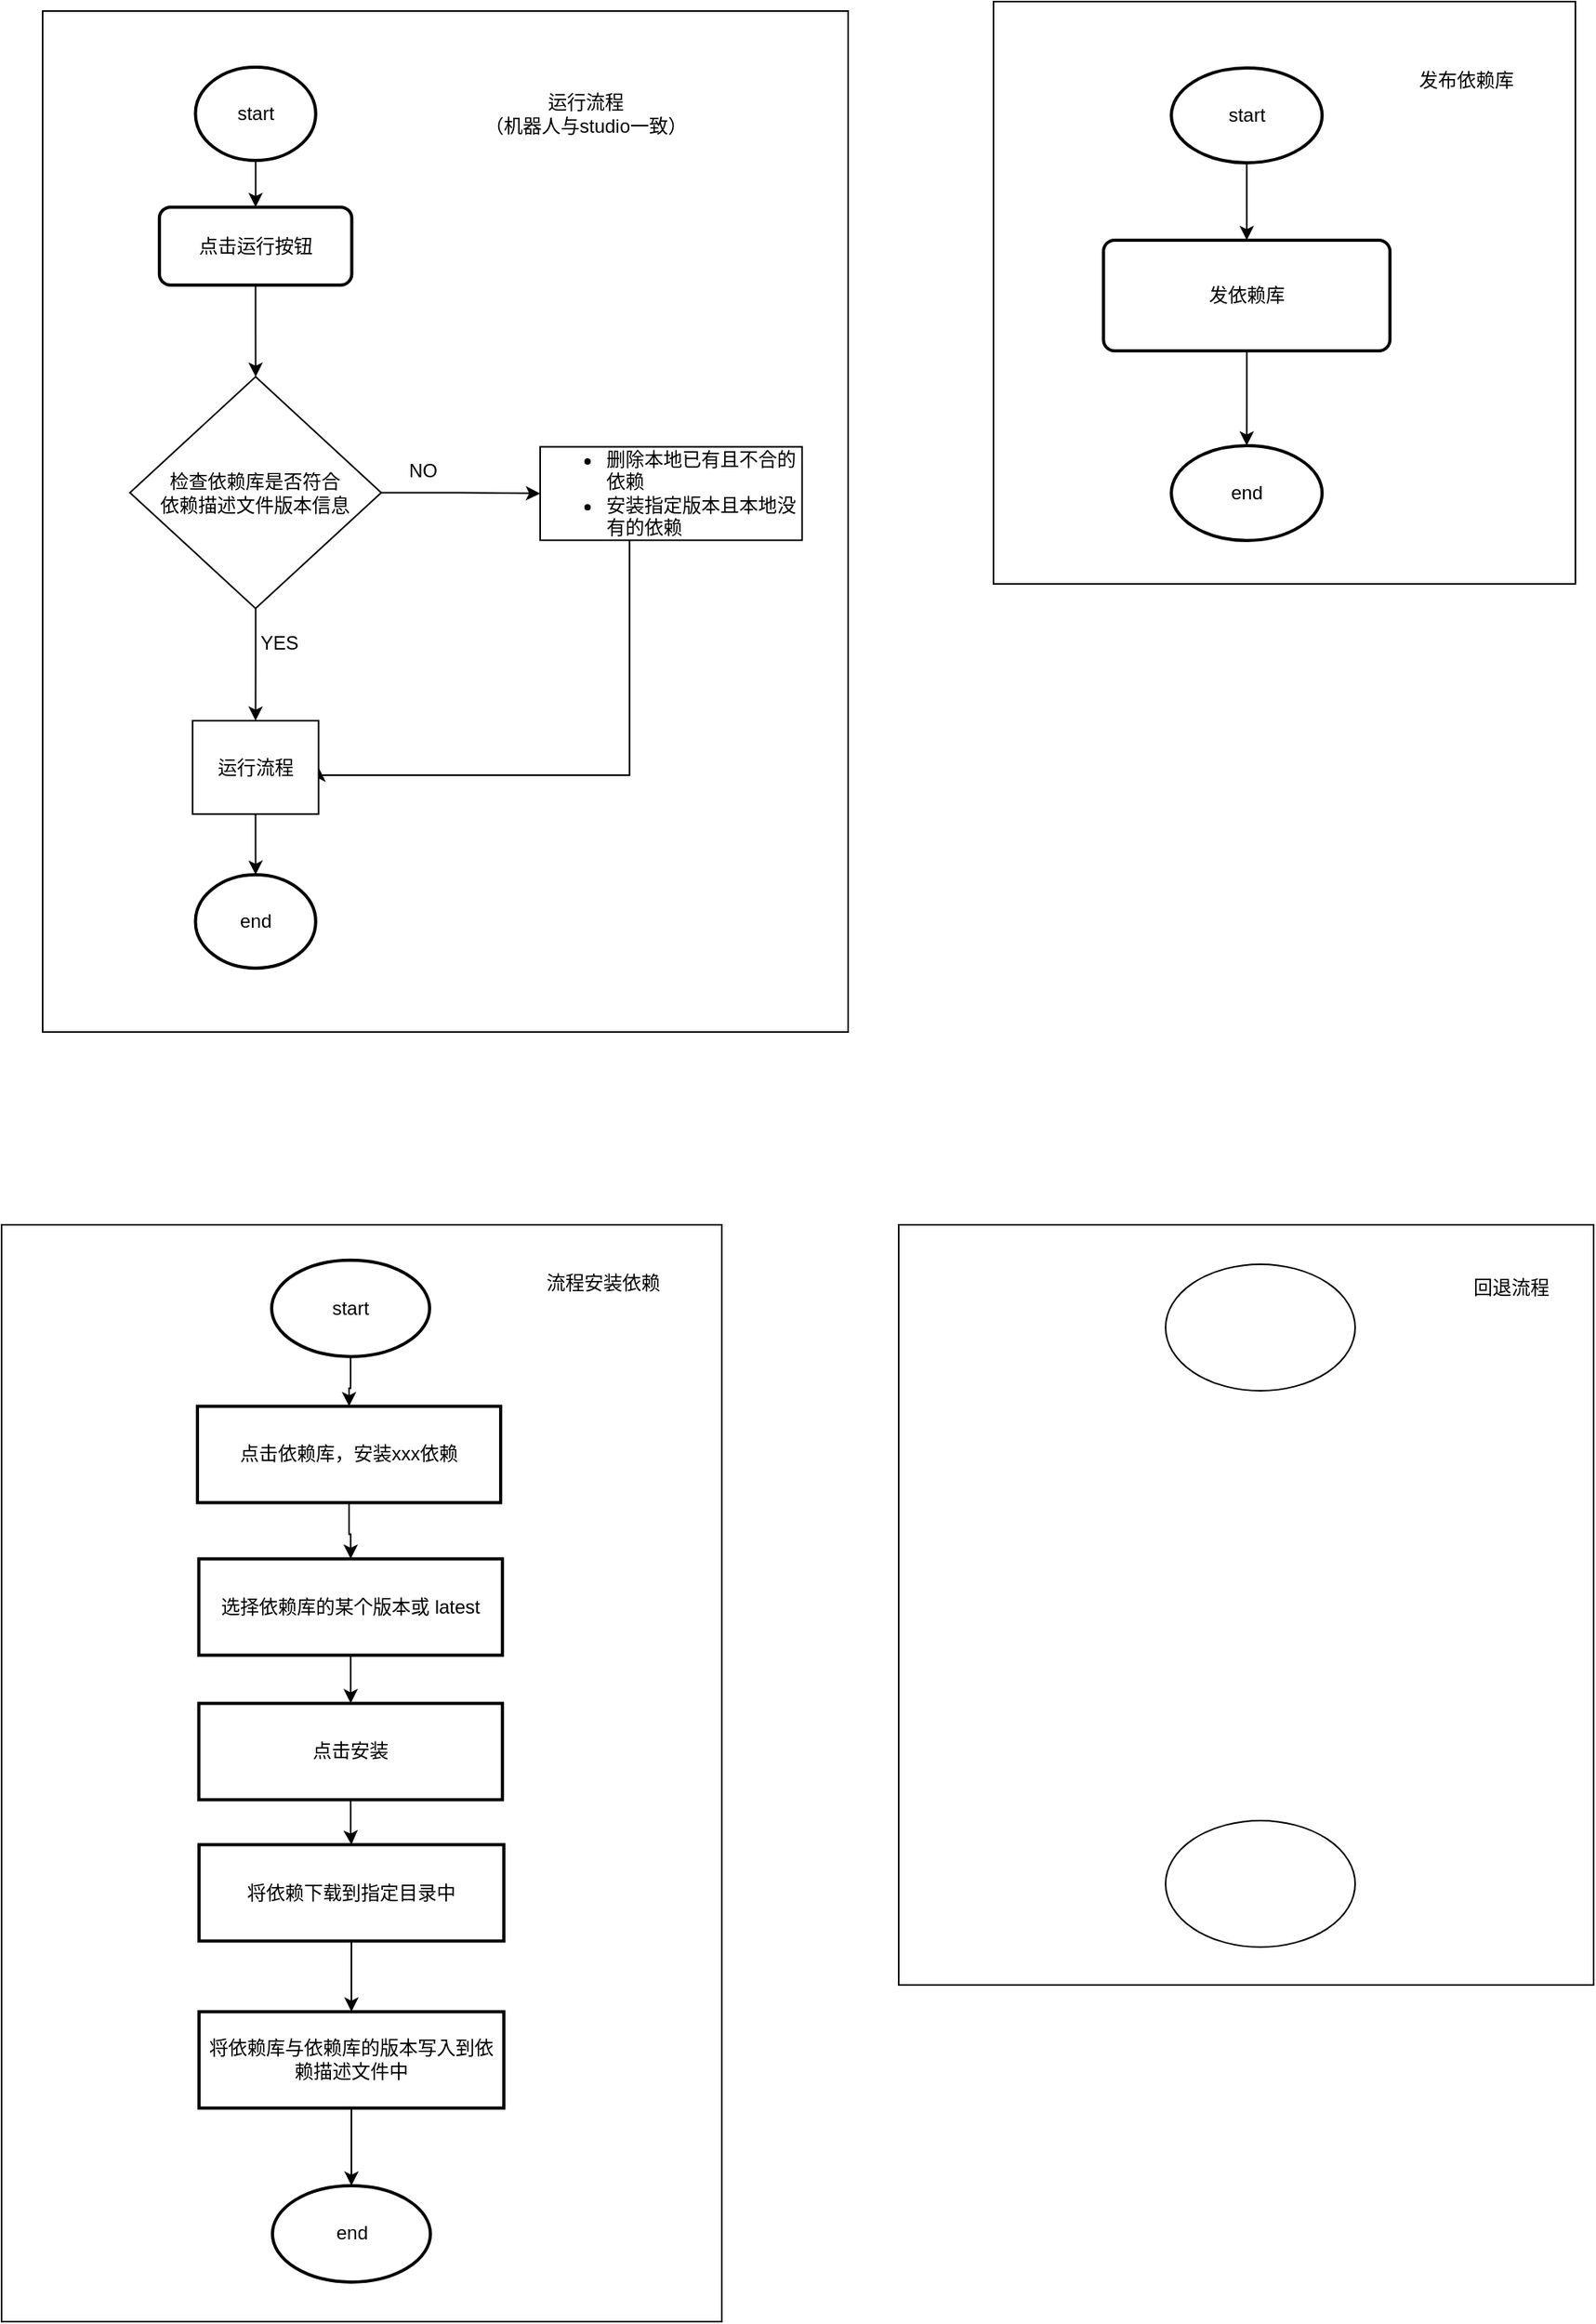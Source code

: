 <mxfile version="20.8.20" type="github">
  <diagram name="第 1 页" id="jzlJeiso7Pvc1WCV_yvY">
    <mxGraphModel dx="1593" dy="2483" grid="0" gridSize="10" guides="1" tooltips="1" connect="1" arrows="1" fold="1" page="1" pageScale="1" pageWidth="1169" pageHeight="827" math="0" shadow="0">
      <root>
        <mxCell id="0" />
        <mxCell id="1" parent="0" />
        <mxCell id="1U5JIpxvgaTDl-cOjemG-27" value="" style="group;strokeColor=default;" vertex="1" connectable="0" parent="1">
          <mxGeometry x="113" y="-1532" width="510" height="646" as="geometry" />
        </mxCell>
        <mxCell id="1U5JIpxvgaTDl-cOjemG-36" value="" style="edgeStyle=orthogonalEdgeStyle;rounded=0;orthogonalLoop=1;jettySize=auto;html=1;" edge="1" parent="1U5JIpxvgaTDl-cOjemG-27" source="1U5JIpxvgaTDl-cOjemG-4" target="1U5JIpxvgaTDl-cOjemG-5">
          <mxGeometry relative="1" as="geometry" />
        </mxCell>
        <mxCell id="1U5JIpxvgaTDl-cOjemG-4" value="start" style="strokeWidth=2;html=1;shape=mxgraph.flowchart.start_1;whiteSpace=wrap;" vertex="1" parent="1U5JIpxvgaTDl-cOjemG-27">
          <mxGeometry x="96.758" y="35.451" width="76.127" height="59.085" as="geometry" />
        </mxCell>
        <mxCell id="1U5JIpxvgaTDl-cOjemG-35" value="" style="edgeStyle=orthogonalEdgeStyle;rounded=0;orthogonalLoop=1;jettySize=auto;html=1;" edge="1" parent="1U5JIpxvgaTDl-cOjemG-27" source="1U5JIpxvgaTDl-cOjemG-5" target="1U5JIpxvgaTDl-cOjemG-10">
          <mxGeometry relative="1" as="geometry" />
        </mxCell>
        <mxCell id="1U5JIpxvgaTDl-cOjemG-5" value="点击运行按钮" style="rounded=1;whiteSpace=wrap;html=1;absoluteArcSize=1;arcSize=14;strokeWidth=2;" vertex="1" parent="1U5JIpxvgaTDl-cOjemG-27">
          <mxGeometry x="73.92" y="124.079" width="121.803" height="49.238" as="geometry" />
        </mxCell>
        <mxCell id="1U5JIpxvgaTDl-cOjemG-6" value="end" style="strokeWidth=2;html=1;shape=mxgraph.flowchart.start_1;whiteSpace=wrap;" vertex="1" parent="1U5JIpxvgaTDl-cOjemG-27">
          <mxGeometry x="96.758" y="546.54" width="76.127" height="59.085" as="geometry" />
        </mxCell>
        <mxCell id="1U5JIpxvgaTDl-cOjemG-10" value="检查依赖库是否符合&lt;br&gt;依赖描述文件版本信息" style="rhombus;whiteSpace=wrap;html=1;" vertex="1" parent="1U5JIpxvgaTDl-cOjemG-27">
          <mxGeometry x="55.27" y="231.42" width="159.1" height="146.58" as="geometry" />
        </mxCell>
        <mxCell id="1U5JIpxvgaTDl-cOjemG-26" value="运行流程&lt;br&gt;（机器人与studio一致）" style="text;html=1;strokeColor=none;fillColor=none;align=center;verticalAlign=middle;whiteSpace=wrap;rounded=0;" vertex="1" parent="1U5JIpxvgaTDl-cOjemG-27">
          <mxGeometry x="255" y="50.22" width="178" height="29.54" as="geometry" />
        </mxCell>
        <mxCell id="1U5JIpxvgaTDl-cOjemG-33" style="edgeStyle=orthogonalEdgeStyle;rounded=0;orthogonalLoop=1;jettySize=auto;html=1;entryX=1;entryY=0.5;entryDx=0;entryDy=0;" edge="1" parent="1U5JIpxvgaTDl-cOjemG-27" source="1U5JIpxvgaTDl-cOjemG-28" target="1U5JIpxvgaTDl-cOjemG-31">
          <mxGeometry relative="1" as="geometry">
            <Array as="points">
              <mxPoint x="371.621" y="483.515" />
              <mxPoint x="174.932" y="483.515" />
            </Array>
          </mxGeometry>
        </mxCell>
        <mxCell id="1U5JIpxvgaTDl-cOjemG-28" value="&lt;ul&gt;&lt;li&gt;&lt;span style=&quot;background-color: initial;&quot;&gt;删除本地已有且不合的依赖&lt;/span&gt;&lt;/li&gt;&lt;li&gt;安装指定版本且本地没有的依赖&lt;/li&gt;&lt;/ul&gt;" style="whiteSpace=wrap;html=1;align=left;" vertex="1" parent="1U5JIpxvgaTDl-cOjemG-27">
          <mxGeometry x="315.0" y="275.734" width="165.836" height="59.085" as="geometry" />
        </mxCell>
        <mxCell id="1U5JIpxvgaTDl-cOjemG-29" value="" style="edgeStyle=orthogonalEdgeStyle;rounded=0;orthogonalLoop=1;jettySize=auto;html=1;" edge="1" parent="1U5JIpxvgaTDl-cOjemG-27" source="1U5JIpxvgaTDl-cOjemG-10" target="1U5JIpxvgaTDl-cOjemG-28">
          <mxGeometry relative="1" as="geometry" />
        </mxCell>
        <mxCell id="1U5JIpxvgaTDl-cOjemG-30" value="NO" style="text;html=1;strokeColor=none;fillColor=none;align=center;verticalAlign=middle;whiteSpace=wrap;rounded=0;" vertex="1" parent="1U5JIpxvgaTDl-cOjemG-27">
          <mxGeometry x="217.995" y="275.733" width="45.676" height="29.543" as="geometry" />
        </mxCell>
        <mxCell id="1U5JIpxvgaTDl-cOjemG-34" value="" style="edgeStyle=orthogonalEdgeStyle;rounded=0;orthogonalLoop=1;jettySize=auto;html=1;" edge="1" parent="1U5JIpxvgaTDl-cOjemG-27" source="1U5JIpxvgaTDl-cOjemG-31" target="1U5JIpxvgaTDl-cOjemG-6">
          <mxGeometry relative="1" as="geometry" />
        </mxCell>
        <mxCell id="1U5JIpxvgaTDl-cOjemG-31" value="运行流程" style="whiteSpace=wrap;html=1;" vertex="1" parent="1U5JIpxvgaTDl-cOjemG-27">
          <mxGeometry x="94.924" y="449.049" width="79.791" height="59.085" as="geometry" />
        </mxCell>
        <mxCell id="1U5JIpxvgaTDl-cOjemG-32" value="" style="edgeStyle=orthogonalEdgeStyle;rounded=0;orthogonalLoop=1;jettySize=auto;html=1;" edge="1" parent="1U5JIpxvgaTDl-cOjemG-27" source="1U5JIpxvgaTDl-cOjemG-10" target="1U5JIpxvgaTDl-cOjemG-31">
          <mxGeometry relative="1" as="geometry" />
        </mxCell>
        <mxCell id="1U5JIpxvgaTDl-cOjemG-57" value="YES" style="text;html=1;strokeColor=none;fillColor=none;align=center;verticalAlign=middle;whiteSpace=wrap;rounded=0;" vertex="1" parent="1U5JIpxvgaTDl-cOjemG-27">
          <mxGeometry x="127.205" y="385.003" width="45.676" height="29.543" as="geometry" />
        </mxCell>
        <mxCell id="1U5JIpxvgaTDl-cOjemG-40" value="" style="group" vertex="1" connectable="0" parent="1">
          <mxGeometry x="715" y="-1538" width="368.455" height="368.455" as="geometry" />
        </mxCell>
        <mxCell id="1U5JIpxvgaTDl-cOjemG-17" value="" style="whiteSpace=wrap;html=1;aspect=fixed;strokeColor=default;container=0;" vertex="1" parent="1U5JIpxvgaTDl-cOjemG-40">
          <mxGeometry width="368.455" height="368.455" as="geometry" />
        </mxCell>
        <mxCell id="1U5JIpxvgaTDl-cOjemG-1" value="start" style="strokeWidth=2;html=1;shape=mxgraph.flowchart.start_1;whiteSpace=wrap;movable=1;resizable=1;rotatable=1;deletable=1;editable=1;locked=0;connectable=1;container=0;" vertex="1" parent="1U5JIpxvgaTDl-cOjemG-40">
          <mxGeometry x="112.636" y="42" width="95.455" height="60" as="geometry" />
        </mxCell>
        <mxCell id="1U5JIpxvgaTDl-cOjemG-2" value="发依赖库" style="rounded=1;whiteSpace=wrap;html=1;absoluteArcSize=1;arcSize=14;strokeWidth=2;movable=1;resizable=1;rotatable=1;deletable=1;editable=1;locked=0;connectable=1;container=0;" vertex="1" parent="1U5JIpxvgaTDl-cOjemG-40">
          <mxGeometry x="69.682" y="151" width="181.364" height="70" as="geometry" />
        </mxCell>
        <mxCell id="1U5JIpxvgaTDl-cOjemG-38" value="" style="edgeStyle=orthogonalEdgeStyle;rounded=0;orthogonalLoop=1;jettySize=auto;html=1;" edge="1" parent="1U5JIpxvgaTDl-cOjemG-40" source="1U5JIpxvgaTDl-cOjemG-1" target="1U5JIpxvgaTDl-cOjemG-2">
          <mxGeometry relative="1" as="geometry" />
        </mxCell>
        <mxCell id="1U5JIpxvgaTDl-cOjemG-3" value="end" style="strokeWidth=2;html=1;shape=mxgraph.flowchart.start_1;whiteSpace=wrap;movable=1;resizable=1;rotatable=1;deletable=1;editable=1;locked=0;connectable=1;container=0;" vertex="1" parent="1U5JIpxvgaTDl-cOjemG-40">
          <mxGeometry x="112.636" y="281" width="95.455" height="60" as="geometry" />
        </mxCell>
        <mxCell id="1U5JIpxvgaTDl-cOjemG-39" value="" style="edgeStyle=orthogonalEdgeStyle;rounded=0;orthogonalLoop=1;jettySize=auto;html=1;" edge="1" parent="1U5JIpxvgaTDl-cOjemG-40" source="1U5JIpxvgaTDl-cOjemG-2" target="1U5JIpxvgaTDl-cOjemG-3">
          <mxGeometry relative="1" as="geometry" />
        </mxCell>
        <mxCell id="1U5JIpxvgaTDl-cOjemG-14" value="发布依赖库" style="text;html=1;strokeColor=none;fillColor=none;align=center;verticalAlign=middle;whiteSpace=wrap;rounded=0;container=0;" vertex="1" parent="1U5JIpxvgaTDl-cOjemG-40">
          <mxGeometry x="251.045" y="36" width="96.762" height="28.68" as="geometry" />
        </mxCell>
        <mxCell id="1U5JIpxvgaTDl-cOjemG-79" value="" style="group;strokeColor=default;" vertex="1" connectable="0" parent="1">
          <mxGeometry x="87" y="-764" width="456" height="694" as="geometry" />
        </mxCell>
        <mxCell id="1U5JIpxvgaTDl-cOjemG-58" value="start" style="strokeWidth=2;html=1;shape=mxgraph.flowchart.start_1;whiteSpace=wrap;strokeColor=default;" vertex="1" parent="1U5JIpxvgaTDl-cOjemG-79">
          <mxGeometry x="171" y="22.354" width="100" height="60.966" as="geometry" />
        </mxCell>
        <mxCell id="1U5JIpxvgaTDl-cOjemG-59" value="end" style="strokeWidth=2;html=1;shape=mxgraph.flowchart.start_1;whiteSpace=wrap;strokeColor=default;" vertex="1" parent="1U5JIpxvgaTDl-cOjemG-79">
          <mxGeometry x="171.5" y="608.004" width="100" height="60.966" as="geometry" />
        </mxCell>
        <mxCell id="1U5JIpxvgaTDl-cOjemG-61" value="点击依赖库，安装xxx依赖" style="whiteSpace=wrap;html=1;strokeWidth=2;" vertex="1" parent="1U5JIpxvgaTDl-cOjemG-79">
          <mxGeometry x="124" y="114.82" width="192" height="60.966" as="geometry" />
        </mxCell>
        <mxCell id="1U5JIpxvgaTDl-cOjemG-62" value="" style="edgeStyle=orthogonalEdgeStyle;rounded=0;orthogonalLoop=1;jettySize=auto;html=1;" edge="1" parent="1U5JIpxvgaTDl-cOjemG-79" source="1U5JIpxvgaTDl-cOjemG-58" target="1U5JIpxvgaTDl-cOjemG-61">
          <mxGeometry relative="1" as="geometry" />
        </mxCell>
        <mxCell id="1U5JIpxvgaTDl-cOjemG-63" value="选择依赖库的某个版本或 latest" style="whiteSpace=wrap;html=1;strokeWidth=2;" vertex="1" parent="1U5JIpxvgaTDl-cOjemG-79">
          <mxGeometry x="124.87" y="211.35" width="192.25" height="60.966" as="geometry" />
        </mxCell>
        <mxCell id="1U5JIpxvgaTDl-cOjemG-64" value="" style="edgeStyle=orthogonalEdgeStyle;rounded=0;orthogonalLoop=1;jettySize=auto;html=1;" edge="1" parent="1U5JIpxvgaTDl-cOjemG-79" source="1U5JIpxvgaTDl-cOjemG-61" target="1U5JIpxvgaTDl-cOjemG-63">
          <mxGeometry relative="1" as="geometry" />
        </mxCell>
        <mxCell id="1U5JIpxvgaTDl-cOjemG-65" value="点击安装" style="whiteSpace=wrap;html=1;strokeWidth=2;" vertex="1" parent="1U5JIpxvgaTDl-cOjemG-79">
          <mxGeometry x="124.87" y="302.799" width="192.25" height="60.966" as="geometry" />
        </mxCell>
        <mxCell id="1U5JIpxvgaTDl-cOjemG-66" value="" style="edgeStyle=orthogonalEdgeStyle;rounded=0;orthogonalLoop=1;jettySize=auto;html=1;" edge="1" parent="1U5JIpxvgaTDl-cOjemG-79" source="1U5JIpxvgaTDl-cOjemG-63" target="1U5JIpxvgaTDl-cOjemG-65">
          <mxGeometry relative="1" as="geometry" />
        </mxCell>
        <mxCell id="1U5JIpxvgaTDl-cOjemG-67" value="将依赖下载到指定目录中" style="whiteSpace=wrap;html=1;strokeWidth=2;strokeColor=default;" vertex="1" parent="1U5JIpxvgaTDl-cOjemG-79">
          <mxGeometry x="125" y="392.217" width="193" height="60.966" as="geometry" />
        </mxCell>
        <mxCell id="1U5JIpxvgaTDl-cOjemG-68" value="" style="edgeStyle=orthogonalEdgeStyle;rounded=0;orthogonalLoop=1;jettySize=auto;html=1;" edge="1" parent="1U5JIpxvgaTDl-cOjemG-79" source="1U5JIpxvgaTDl-cOjemG-65" target="1U5JIpxvgaTDl-cOjemG-67">
          <mxGeometry relative="1" as="geometry" />
        </mxCell>
        <mxCell id="1U5JIpxvgaTDl-cOjemG-74" value="" style="edgeStyle=orthogonalEdgeStyle;rounded=0;orthogonalLoop=1;jettySize=auto;html=1;" edge="1" parent="1U5JIpxvgaTDl-cOjemG-79" source="1U5JIpxvgaTDl-cOjemG-72" target="1U5JIpxvgaTDl-cOjemG-59">
          <mxGeometry relative="1" as="geometry" />
        </mxCell>
        <mxCell id="1U5JIpxvgaTDl-cOjemG-72" value="将依赖库与依赖库的版本写入到依赖描述文件中" style="whiteSpace=wrap;html=1;strokeWidth=2;strokeColor=default;" vertex="1" parent="1U5JIpxvgaTDl-cOjemG-79">
          <mxGeometry x="125" y="497.892" width="193" height="60.966" as="geometry" />
        </mxCell>
        <mxCell id="1U5JIpxvgaTDl-cOjemG-73" value="" style="edgeStyle=orthogonalEdgeStyle;rounded=0;orthogonalLoop=1;jettySize=auto;html=1;" edge="1" parent="1U5JIpxvgaTDl-cOjemG-79" source="1U5JIpxvgaTDl-cOjemG-67" target="1U5JIpxvgaTDl-cOjemG-72">
          <mxGeometry relative="1" as="geometry" />
        </mxCell>
        <mxCell id="1U5JIpxvgaTDl-cOjemG-80" value="流程安装依赖" style="text;html=1;strokeColor=none;fillColor=none;align=center;verticalAlign=middle;whiteSpace=wrap;rounded=0;" vertex="1" parent="1U5JIpxvgaTDl-cOjemG-79">
          <mxGeometry x="323" y="22.35" width="116" height="30" as="geometry" />
        </mxCell>
        <mxCell id="1U5JIpxvgaTDl-cOjemG-87" value="" style="group;strokeColor=default;" vertex="1" connectable="0" parent="1">
          <mxGeometry x="655" y="-764" width="440" height="481" as="geometry" />
        </mxCell>
        <mxCell id="1U5JIpxvgaTDl-cOjemG-84" value="" style="ellipse;whiteSpace=wrap;html=1;strokeColor=default;" vertex="1" parent="1U5JIpxvgaTDl-cOjemG-87">
          <mxGeometry x="169" y="25" width="120" height="80" as="geometry" />
        </mxCell>
        <mxCell id="1U5JIpxvgaTDl-cOjemG-85" value="" style="ellipse;whiteSpace=wrap;html=1;strokeColor=default;" vertex="1" parent="1U5JIpxvgaTDl-cOjemG-87">
          <mxGeometry x="169" y="377" width="120" height="80" as="geometry" />
        </mxCell>
        <mxCell id="1U5JIpxvgaTDl-cOjemG-86" value="回退流程" style="text;html=1;strokeColor=none;fillColor=none;align=center;verticalAlign=middle;whiteSpace=wrap;rounded=0;" vertex="1" parent="1U5JIpxvgaTDl-cOjemG-87">
          <mxGeometry x="358" y="25" width="60" height="30" as="geometry" />
        </mxCell>
      </root>
    </mxGraphModel>
  </diagram>
</mxfile>
